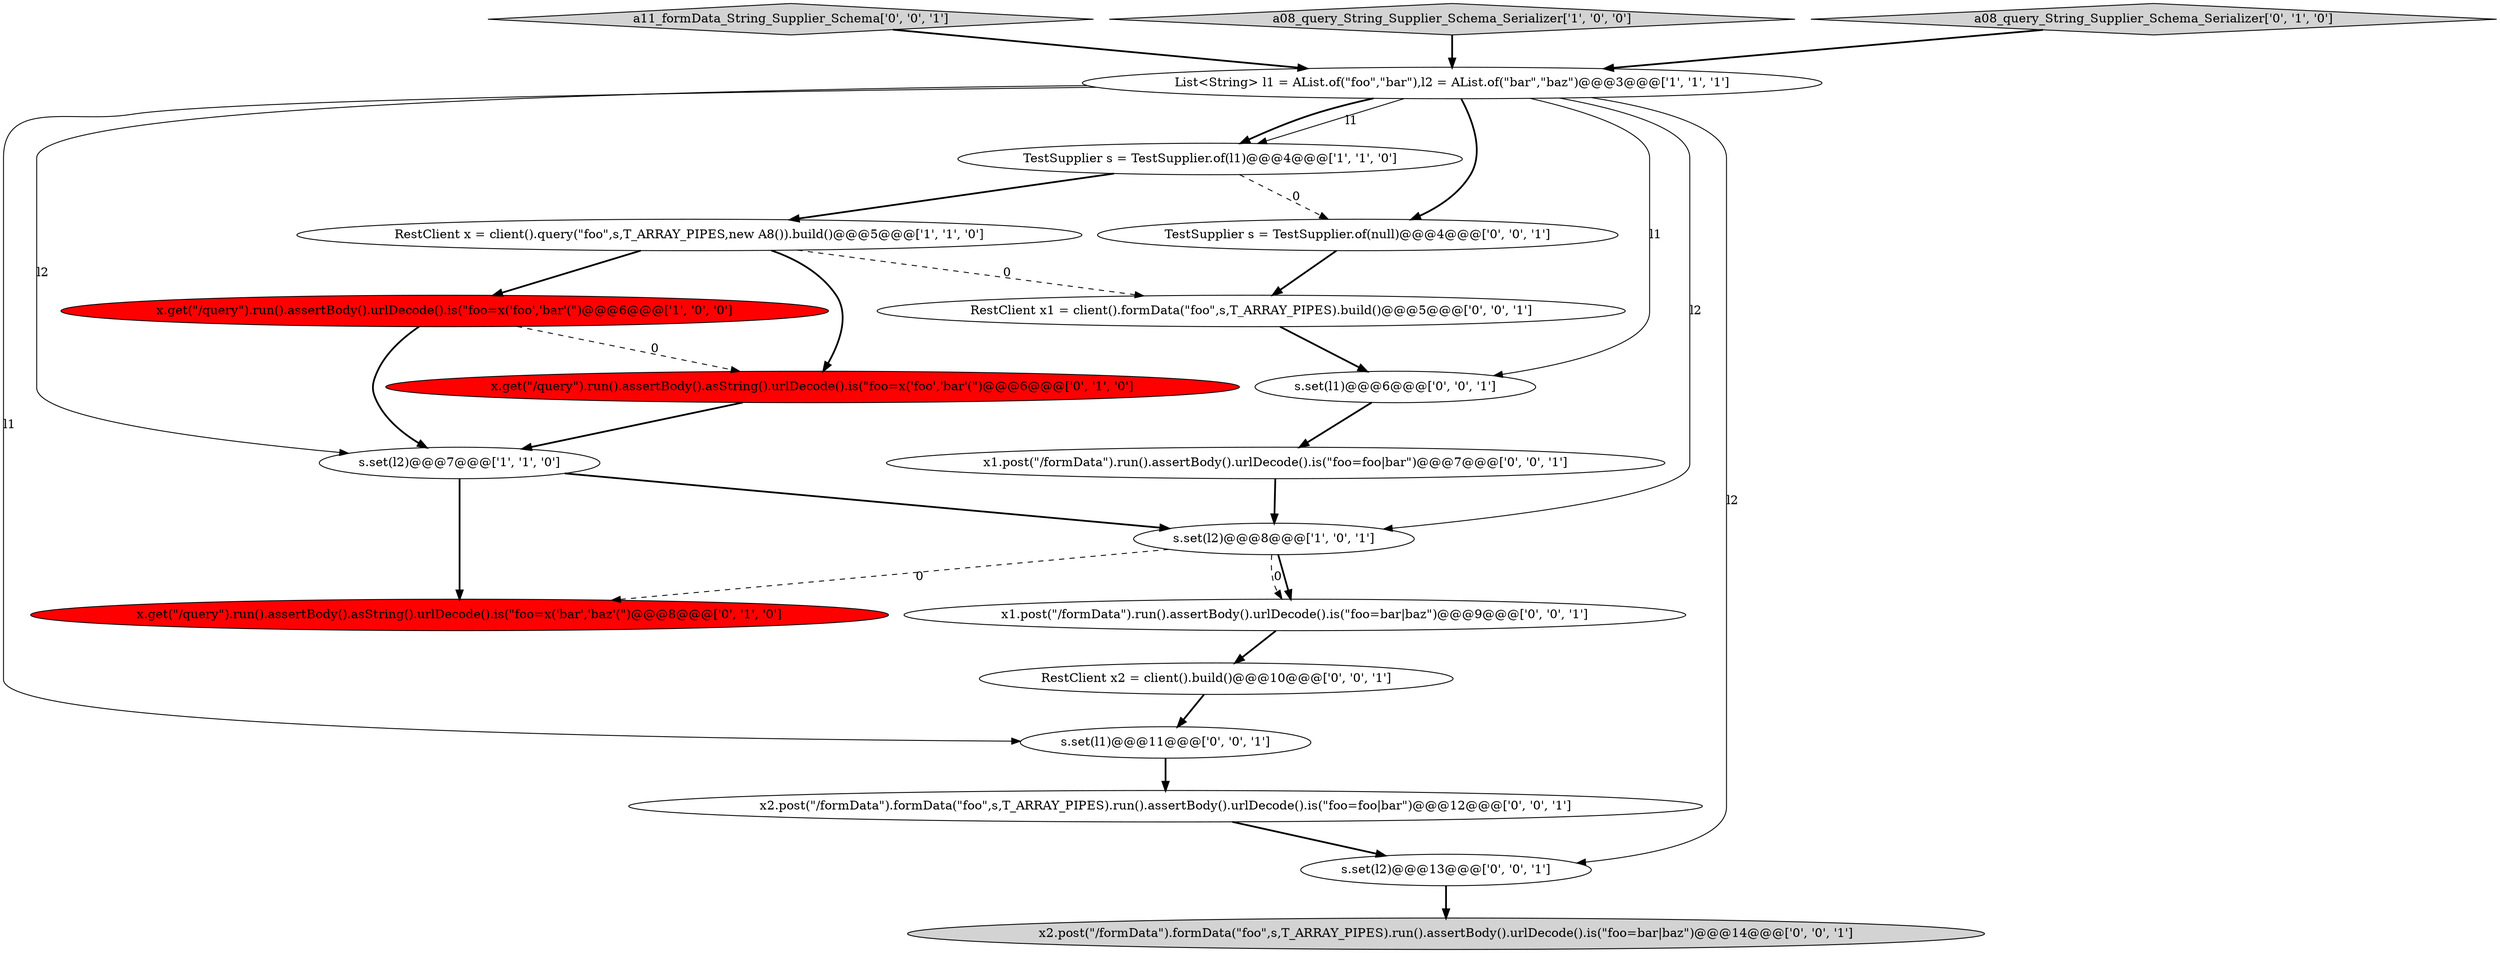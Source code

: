 digraph {
7 [style = filled, label = "x.get(\"/query\").run().assertBody().asString().urlDecode().is(\"foo=x('foo','bar'(\")@@@6@@@['0', '1', '0']", fillcolor = red, shape = ellipse image = "AAA1AAABBB2BBB"];
17 [style = filled, label = "a11_formData_String_Supplier_Schema['0', '0', '1']", fillcolor = lightgray, shape = diamond image = "AAA0AAABBB3BBB"];
4 [style = filled, label = "x.get(\"/query\").run().assertBody().urlDecode().is(\"foo=x('foo','bar'(\")@@@6@@@['1', '0', '0']", fillcolor = red, shape = ellipse image = "AAA1AAABBB1BBB"];
18 [style = filled, label = "RestClient x1 = client().formData(\"foo\",s,T_ARRAY_PIPES).build()@@@5@@@['0', '0', '1']", fillcolor = white, shape = ellipse image = "AAA0AAABBB3BBB"];
12 [style = filled, label = "x2.post(\"/formData\").formData(\"foo\",s,T_ARRAY_PIPES).run().assertBody().urlDecode().is(\"foo=foo|bar\")@@@12@@@['0', '0', '1']", fillcolor = white, shape = ellipse image = "AAA0AAABBB3BBB"];
3 [style = filled, label = "List<String> l1 = AList.of(\"foo\",\"bar\"),l2 = AList.of(\"bar\",\"baz\")@@@3@@@['1', '1', '1']", fillcolor = white, shape = ellipse image = "AAA0AAABBB1BBB"];
16 [style = filled, label = "x1.post(\"/formData\").run().assertBody().urlDecode().is(\"foo=foo|bar\")@@@7@@@['0', '0', '1']", fillcolor = white, shape = ellipse image = "AAA0AAABBB3BBB"];
5 [style = filled, label = "RestClient x = client().query(\"foo\",s,T_ARRAY_PIPES,new A8()).build()@@@5@@@['1', '1', '0']", fillcolor = white, shape = ellipse image = "AAA0AAABBB1BBB"];
14 [style = filled, label = "s.set(l2)@@@13@@@['0', '0', '1']", fillcolor = white, shape = ellipse image = "AAA0AAABBB3BBB"];
8 [style = filled, label = "x.get(\"/query\").run().assertBody().asString().urlDecode().is(\"foo=x('bar','baz'(\")@@@8@@@['0', '1', '0']", fillcolor = red, shape = ellipse image = "AAA1AAABBB2BBB"];
11 [style = filled, label = "x2.post(\"/formData\").formData(\"foo\",s,T_ARRAY_PIPES).run().assertBody().urlDecode().is(\"foo=bar|baz\")@@@14@@@['0', '0', '1']", fillcolor = lightgray, shape = ellipse image = "AAA0AAABBB3BBB"];
15 [style = filled, label = "RestClient x2 = client().build()@@@10@@@['0', '0', '1']", fillcolor = white, shape = ellipse image = "AAA0AAABBB3BBB"];
6 [style = filled, label = "s.set(l2)@@@8@@@['1', '0', '1']", fillcolor = white, shape = ellipse image = "AAA0AAABBB1BBB"];
10 [style = filled, label = "x1.post(\"/formData\").run().assertBody().urlDecode().is(\"foo=bar|baz\")@@@9@@@['0', '0', '1']", fillcolor = white, shape = ellipse image = "AAA0AAABBB3BBB"];
20 [style = filled, label = "TestSupplier s = TestSupplier.of(null)@@@4@@@['0', '0', '1']", fillcolor = white, shape = ellipse image = "AAA0AAABBB3BBB"];
19 [style = filled, label = "s.set(l1)@@@11@@@['0', '0', '1']", fillcolor = white, shape = ellipse image = "AAA0AAABBB3BBB"];
0 [style = filled, label = "TestSupplier s = TestSupplier.of(l1)@@@4@@@['1', '1', '0']", fillcolor = white, shape = ellipse image = "AAA0AAABBB1BBB"];
2 [style = filled, label = "a08_query_String_Supplier_Schema_Serializer['1', '0', '0']", fillcolor = lightgray, shape = diamond image = "AAA0AAABBB1BBB"];
9 [style = filled, label = "a08_query_String_Supplier_Schema_Serializer['0', '1', '0']", fillcolor = lightgray, shape = diamond image = "AAA0AAABBB2BBB"];
1 [style = filled, label = "s.set(l2)@@@7@@@['1', '1', '0']", fillcolor = white, shape = ellipse image = "AAA0AAABBB1BBB"];
13 [style = filled, label = "s.set(l1)@@@6@@@['0', '0', '1']", fillcolor = white, shape = ellipse image = "AAA0AAABBB3BBB"];
6->8 [style = dashed, label="0"];
7->1 [style = bold, label=""];
1->8 [style = bold, label=""];
10->15 [style = bold, label=""];
19->12 [style = bold, label=""];
16->6 [style = bold, label=""];
2->3 [style = bold, label=""];
3->0 [style = solid, label="l1"];
3->19 [style = solid, label="l1"];
15->19 [style = bold, label=""];
0->20 [style = dashed, label="0"];
5->18 [style = dashed, label="0"];
13->16 [style = bold, label=""];
3->0 [style = bold, label=""];
6->10 [style = dashed, label="0"];
20->18 [style = bold, label=""];
3->20 [style = bold, label=""];
1->6 [style = bold, label=""];
4->7 [style = dashed, label="0"];
6->10 [style = bold, label=""];
5->4 [style = bold, label=""];
3->14 [style = solid, label="l2"];
12->14 [style = bold, label=""];
18->13 [style = bold, label=""];
17->3 [style = bold, label=""];
9->3 [style = bold, label=""];
5->7 [style = bold, label=""];
4->1 [style = bold, label=""];
3->6 [style = solid, label="l2"];
3->13 [style = solid, label="l1"];
14->11 [style = bold, label=""];
3->1 [style = solid, label="l2"];
0->5 [style = bold, label=""];
}
